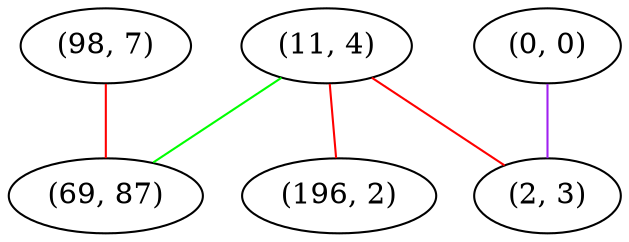 graph "" {
"(98, 7)";
"(0, 0)";
"(11, 4)";
"(2, 3)";
"(196, 2)";
"(69, 87)";
"(98, 7)" -- "(69, 87)"  [color=red, key=0, weight=1];
"(0, 0)" -- "(2, 3)"  [color=purple, key=0, weight=4];
"(11, 4)" -- "(196, 2)"  [color=red, key=0, weight=1];
"(11, 4)" -- "(69, 87)"  [color=green, key=0, weight=2];
"(11, 4)" -- "(2, 3)"  [color=red, key=0, weight=1];
}
